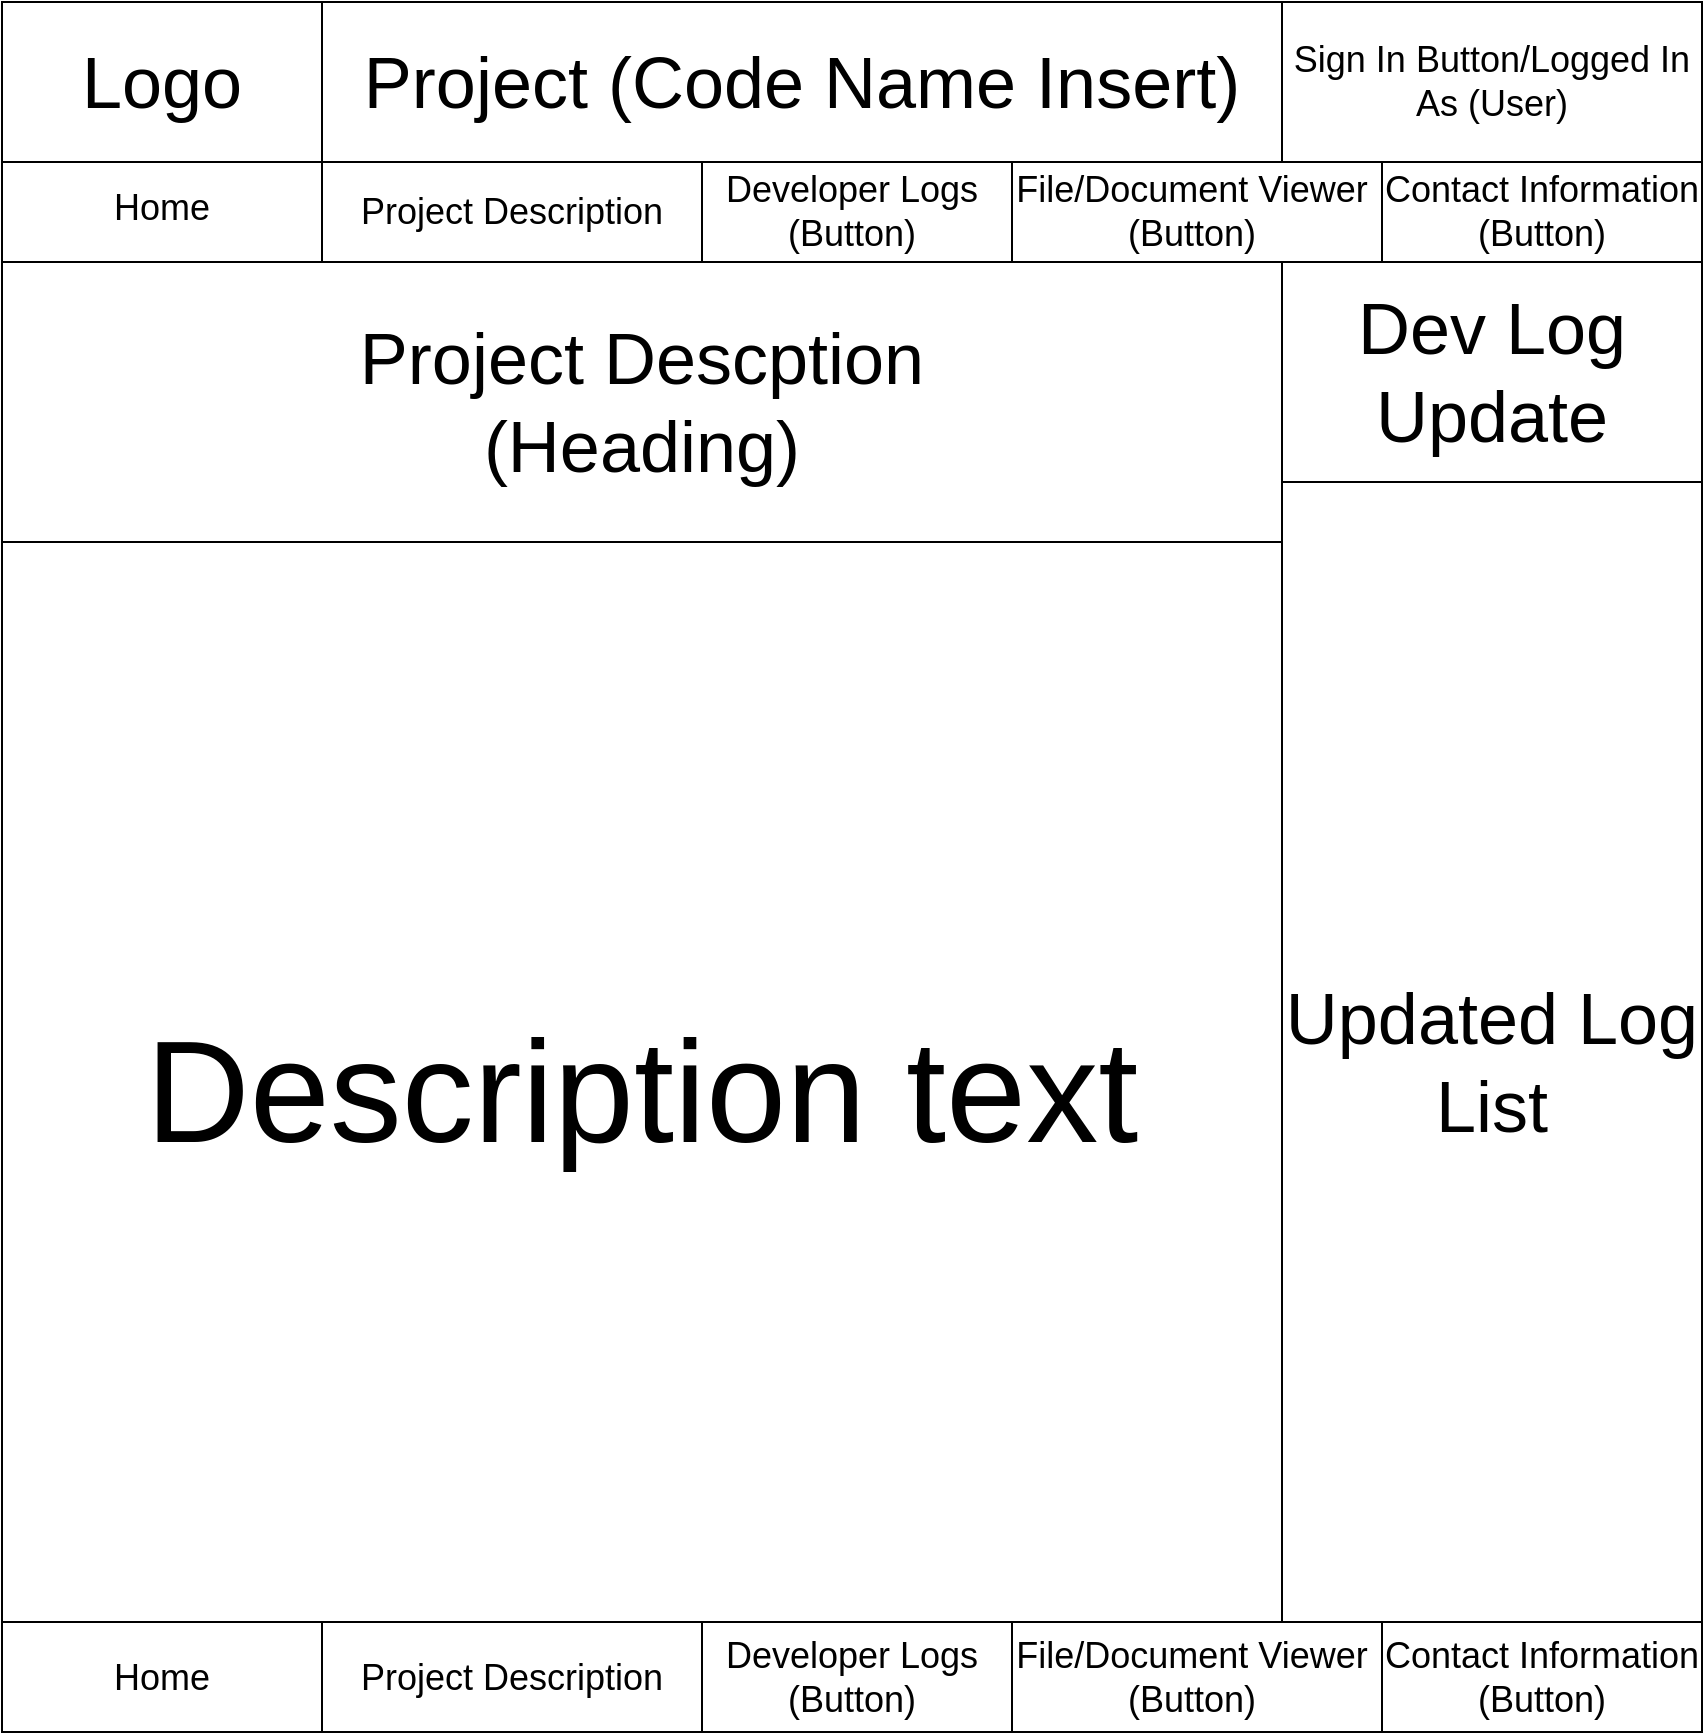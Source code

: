 <mxfile version="21.1.5" type="device">
  <diagram name="Page-1" id="rz1zqwxMDIf5COSyl11j">
    <mxGraphModel dx="558" dy="267" grid="1" gridSize="10" guides="1" tooltips="1" connect="1" arrows="1" fold="1" page="1" pageScale="1" pageWidth="850" pageHeight="1100" math="0" shadow="0">
      <root>
        <mxCell id="0" />
        <mxCell id="1" parent="0" />
        <mxCell id="Tpvo5T71qZr_ZcqEsj0c-1" value="" style="swimlane;whiteSpace=wrap;html=1;startSize=50;" vertex="1" parent="1">
          <mxGeometry y="80" width="850" height="740" as="geometry" />
        </mxCell>
        <mxCell id="Tpvo5T71qZr_ZcqEsj0c-9" value="&lt;font style=&quot;&quot;&gt;&lt;font style=&quot;font-size: 18px;&quot;&gt;File/Document Viewer&lt;br&gt;(Button)&lt;/font&gt;&lt;br&gt;&lt;/font&gt;" style="rounded=0;whiteSpace=wrap;html=1;" vertex="1" parent="Tpvo5T71qZr_ZcqEsj0c-1">
          <mxGeometry x="500" width="190" height="50" as="geometry" />
        </mxCell>
        <mxCell id="Tpvo5T71qZr_ZcqEsj0c-10" value="&lt;font style=&quot;&quot;&gt;&lt;font style=&quot;font-size: 18px;&quot;&gt;Developer Logs&lt;br&gt;(Button)&lt;/font&gt;&lt;br&gt;&lt;/font&gt;" style="rounded=0;whiteSpace=wrap;html=1;" vertex="1" parent="Tpvo5T71qZr_ZcqEsj0c-1">
          <mxGeometry x="345" width="160" height="50" as="geometry" />
        </mxCell>
        <mxCell id="Tpvo5T71qZr_ZcqEsj0c-11" value="&lt;font style=&quot;&quot;&gt;&lt;font style=&quot;font-size: 18px;&quot;&gt;Contact Information&lt;br&gt;(Button)&lt;/font&gt;&lt;br&gt;&lt;/font&gt;" style="rounded=0;whiteSpace=wrap;html=1;" vertex="1" parent="Tpvo5T71qZr_ZcqEsj0c-1">
          <mxGeometry x="690" width="160" height="50" as="geometry" />
        </mxCell>
        <mxCell id="Tpvo5T71qZr_ZcqEsj0c-12" value="&lt;font style=&quot;font-size: 18px;&quot;&gt;Home&lt;/font&gt;" style="rounded=0;whiteSpace=wrap;html=1;" vertex="1" parent="Tpvo5T71qZr_ZcqEsj0c-1">
          <mxGeometry y="-5" width="160" height="55" as="geometry" />
        </mxCell>
        <mxCell id="Tpvo5T71qZr_ZcqEsj0c-13" value="&lt;font style=&quot;font-size: 18px;&quot;&gt;Project Description&lt;/font&gt;" style="rounded=0;whiteSpace=wrap;html=1;" vertex="1" parent="Tpvo5T71qZr_ZcqEsj0c-1">
          <mxGeometry x="160" width="190" height="50" as="geometry" />
        </mxCell>
        <mxCell id="Tpvo5T71qZr_ZcqEsj0c-16" value="&lt;font style=&quot;font-size: 72px;&quot;&gt;Description text&lt;/font&gt;" style="rounded=0;whiteSpace=wrap;html=1;" vertex="1" parent="Tpvo5T71qZr_ZcqEsj0c-1">
          <mxGeometry y="190" width="640" height="550" as="geometry" />
        </mxCell>
        <mxCell id="Tpvo5T71qZr_ZcqEsj0c-17" value="&lt;font style=&quot;font-size: 36px;&quot;&gt;Project Descption&lt;br&gt;(Heading)&lt;/font&gt;" style="rounded=0;whiteSpace=wrap;html=1;" vertex="1" parent="Tpvo5T71qZr_ZcqEsj0c-1">
          <mxGeometry y="50" width="640" height="140" as="geometry" />
        </mxCell>
        <mxCell id="Tpvo5T71qZr_ZcqEsj0c-23" value="&lt;font style=&quot;font-size: 36px;&quot;&gt;Dev Log Update&lt;/font&gt;" style="rounded=0;whiteSpace=wrap;html=1;" vertex="1" parent="Tpvo5T71qZr_ZcqEsj0c-1">
          <mxGeometry x="640" y="50" width="210" height="110" as="geometry" />
        </mxCell>
        <mxCell id="Tpvo5T71qZr_ZcqEsj0c-24" value="&lt;font style=&quot;font-size: 36px;&quot;&gt;Updated Log List&lt;/font&gt;" style="rounded=0;whiteSpace=wrap;html=1;" vertex="1" parent="Tpvo5T71qZr_ZcqEsj0c-1">
          <mxGeometry x="640" y="160" width="210" height="580" as="geometry" />
        </mxCell>
        <mxCell id="Tpvo5T71qZr_ZcqEsj0c-7" value="&lt;font style=&quot;font-size: 18px;&quot;&gt;Sign In Button/Logged In As (User)&lt;/font&gt;" style="rounded=0;whiteSpace=wrap;html=1;" vertex="1" parent="1">
          <mxGeometry x="640" width="210" height="80" as="geometry" />
        </mxCell>
        <mxCell id="Tpvo5T71qZr_ZcqEsj0c-8" value="&lt;font style=&quot;font-size: 36px;&quot;&gt;Project (Code Name Insert)&lt;/font&gt;" style="rounded=0;whiteSpace=wrap;html=1;" vertex="1" parent="1">
          <mxGeometry x="160" width="480" height="80" as="geometry" />
        </mxCell>
        <mxCell id="Tpvo5T71qZr_ZcqEsj0c-14" value="&lt;font style=&quot;font-size: 36px;&quot;&gt;Logo&lt;/font&gt;" style="rounded=0;whiteSpace=wrap;html=1;" vertex="1" parent="1">
          <mxGeometry width="160" height="80" as="geometry" />
        </mxCell>
        <mxCell id="Tpvo5T71qZr_ZcqEsj0c-25" value="&lt;font style=&quot;&quot;&gt;&lt;font style=&quot;font-size: 18px;&quot;&gt;File/Document Viewer&lt;br&gt;(Button)&lt;/font&gt;&lt;br&gt;&lt;/font&gt;" style="rounded=0;whiteSpace=wrap;html=1;" vertex="1" parent="1">
          <mxGeometry x="500" y="810" width="190" height="55" as="geometry" />
        </mxCell>
        <mxCell id="Tpvo5T71qZr_ZcqEsj0c-26" value="&lt;font style=&quot;&quot;&gt;&lt;font style=&quot;font-size: 18px;&quot;&gt;Developer Logs&lt;br&gt;(Button)&lt;/font&gt;&lt;br&gt;&lt;/font&gt;" style="rounded=0;whiteSpace=wrap;html=1;" vertex="1" parent="1">
          <mxGeometry x="345" y="810" width="160" height="55" as="geometry" />
        </mxCell>
        <mxCell id="Tpvo5T71qZr_ZcqEsj0c-27" value="&lt;font style=&quot;&quot;&gt;&lt;font style=&quot;font-size: 18px;&quot;&gt;Contact Information&lt;br&gt;(Button)&lt;/font&gt;&lt;br&gt;&lt;/font&gt;" style="rounded=0;whiteSpace=wrap;html=1;" vertex="1" parent="1">
          <mxGeometry x="690" y="810" width="160" height="55" as="geometry" />
        </mxCell>
        <mxCell id="Tpvo5T71qZr_ZcqEsj0c-28" value="&lt;font style=&quot;font-size: 18px;&quot;&gt;Home&lt;/font&gt;" style="rounded=0;whiteSpace=wrap;html=1;" vertex="1" parent="1">
          <mxGeometry y="810" width="160" height="55" as="geometry" />
        </mxCell>
        <mxCell id="Tpvo5T71qZr_ZcqEsj0c-29" value="&lt;font style=&quot;font-size: 18px;&quot;&gt;Project Description&lt;/font&gt;" style="rounded=0;whiteSpace=wrap;html=1;" vertex="1" parent="1">
          <mxGeometry x="160" y="810" width="190" height="55" as="geometry" />
        </mxCell>
      </root>
    </mxGraphModel>
  </diagram>
</mxfile>

